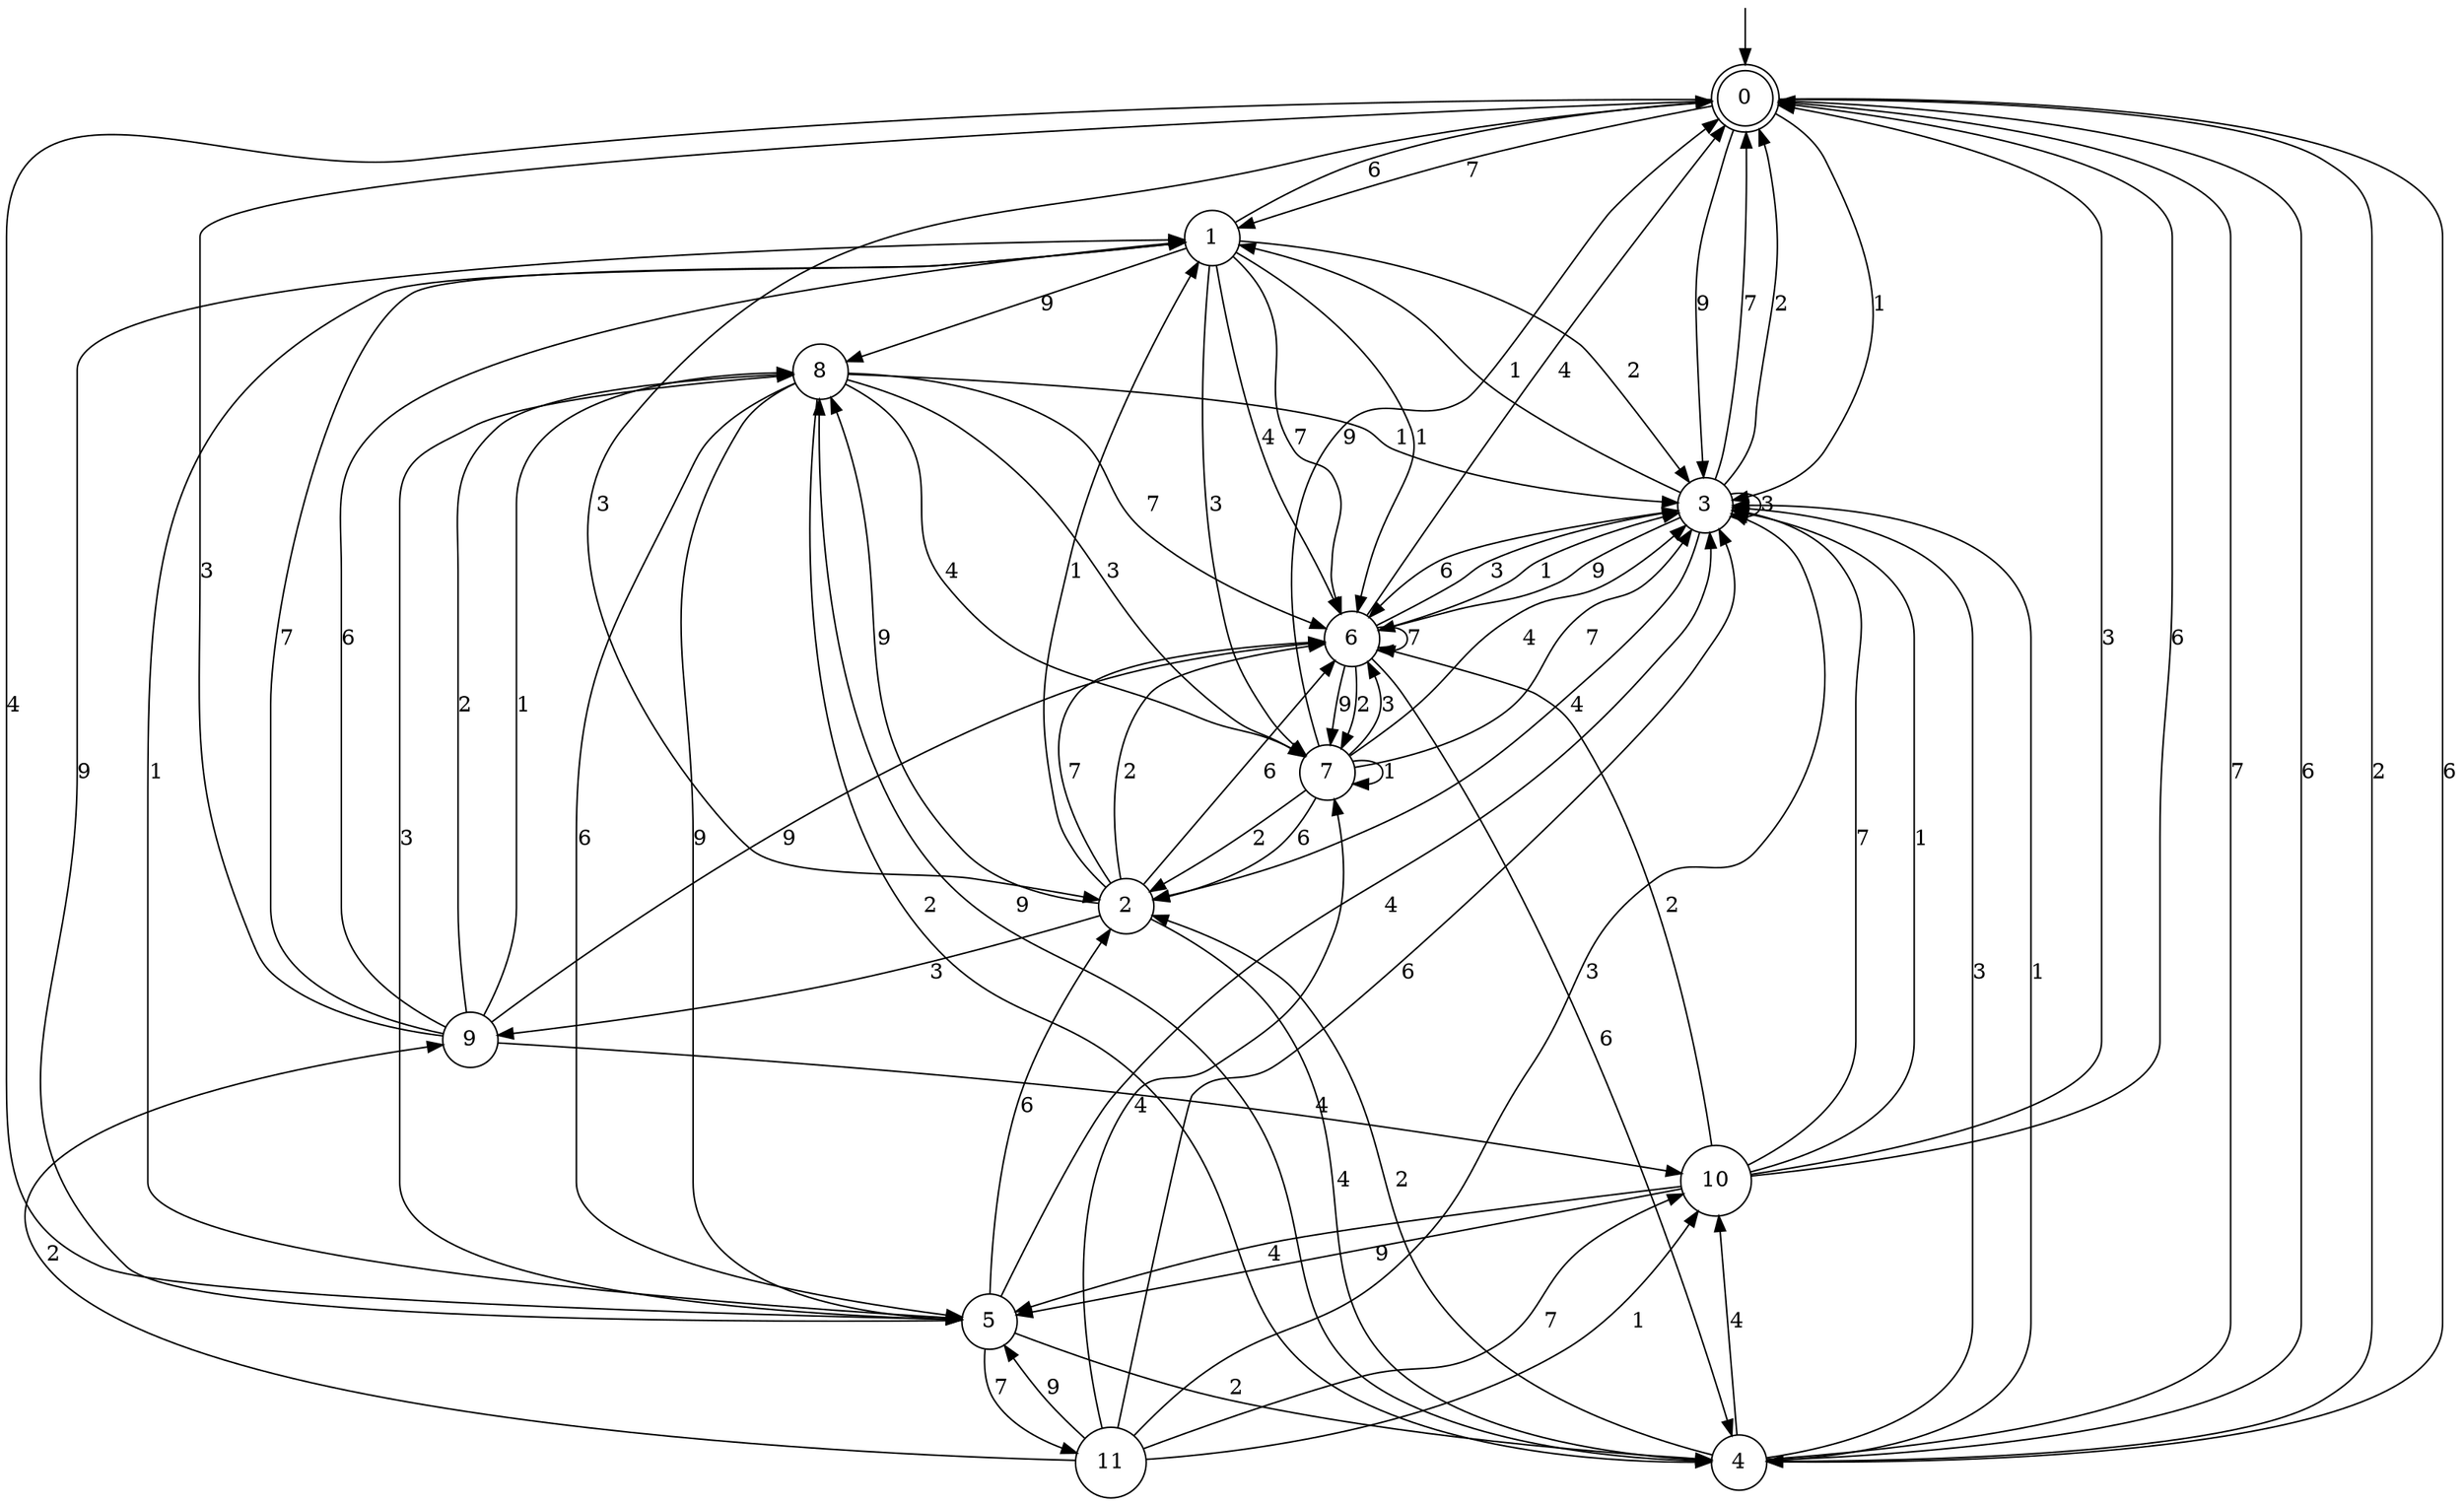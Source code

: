 digraph g {

	s0 [shape="doublecircle" label="0"];
	s1 [shape="circle" label="1"];
	s2 [shape="circle" label="2"];
	s3 [shape="circle" label="3"];
	s4 [shape="circle" label="4"];
	s5 [shape="circle" label="5"];
	s6 [shape="circle" label="6"];
	s7 [shape="circle" label="7"];
	s8 [shape="circle" label="8"];
	s9 [shape="circle" label="9"];
	s10 [shape="circle" label="10"];
	s11 [shape="circle" label="11"];
	s0 -> s1 [label="7"];
	s0 -> s2 [label="3"];
	s0 -> s3 [label="9"];
	s0 -> s4 [label="2"];
	s0 -> s3 [label="1"];
	s0 -> s4 [label="6"];
	s0 -> s5 [label="4"];
	s1 -> s6 [label="7"];
	s1 -> s7 [label="3"];
	s1 -> s8 [label="9"];
	s1 -> s3 [label="2"];
	s1 -> s6 [label="1"];
	s1 -> s0 [label="6"];
	s1 -> s6 [label="4"];
	s2 -> s6 [label="7"];
	s2 -> s9 [label="3"];
	s2 -> s8 [label="9"];
	s2 -> s6 [label="2"];
	s2 -> s1 [label="1"];
	s2 -> s6 [label="6"];
	s2 -> s4 [label="4"];
	s3 -> s0 [label="7"];
	s3 -> s3 [label="3"];
	s3 -> s6 [label="9"];
	s3 -> s0 [label="2"];
	s3 -> s1 [label="1"];
	s3 -> s6 [label="6"];
	s3 -> s2 [label="4"];
	s4 -> s0 [label="7"];
	s4 -> s3 [label="3"];
	s4 -> s8 [label="9"];
	s4 -> s2 [label="2"];
	s4 -> s3 [label="1"];
	s4 -> s0 [label="6"];
	s4 -> s10 [label="4"];
	s5 -> s11 [label="7"];
	s5 -> s8 [label="3"];
	s5 -> s1 [label="9"];
	s5 -> s4 [label="2"];
	s5 -> s1 [label="1"];
	s5 -> s2 [label="6"];
	s5 -> s3 [label="4"];
	s6 -> s6 [label="7"];
	s6 -> s3 [label="3"];
	s6 -> s7 [label="9"];
	s6 -> s7 [label="2"];
	s6 -> s3 [label="1"];
	s6 -> s4 [label="6"];
	s6 -> s0 [label="4"];
	s7 -> s3 [label="7"];
	s7 -> s6 [label="3"];
	s7 -> s0 [label="9"];
	s7 -> s2 [label="2"];
	s7 -> s7 [label="1"];
	s7 -> s2 [label="6"];
	s7 -> s3 [label="4"];
	s8 -> s6 [label="7"];
	s8 -> s7 [label="3"];
	s8 -> s5 [label="9"];
	s8 -> s4 [label="2"];
	s8 -> s3 [label="1"];
	s8 -> s5 [label="6"];
	s8 -> s7 [label="4"];
	s9 -> s1 [label="7"];
	s9 -> s0 [label="3"];
	s9 -> s6 [label="9"];
	s9 -> s8 [label="2"];
	s9 -> s8 [label="1"];
	s9 -> s1 [label="6"];
	s9 -> s10 [label="4"];
	s10 -> s3 [label="7"];
	s10 -> s0 [label="3"];
	s10 -> s5 [label="9"];
	s10 -> s6 [label="2"];
	s10 -> s3 [label="1"];
	s10 -> s0 [label="6"];
	s10 -> s5 [label="4"];
	s11 -> s10 [label="7"];
	s11 -> s3 [label="3"];
	s11 -> s5 [label="9"];
	s11 -> s9 [label="2"];
	s11 -> s10 [label="1"];
	s11 -> s3 [label="6"];
	s11 -> s7 [label="4"];

__start0 [label="" shape="none" width="0" height="0"];
__start0 -> s0;

}
